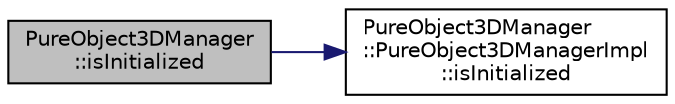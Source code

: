 digraph "PureObject3DManager::isInitialized"
{
 // LATEX_PDF_SIZE
  edge [fontname="Helvetica",fontsize="10",labelfontname="Helvetica",labelfontsize="10"];
  node [fontname="Helvetica",fontsize="10",shape=record];
  rankdir="LR";
  Node1 [label="PureObject3DManager\l::isInitialized",height=0.2,width=0.4,color="black", fillcolor="grey75", style="filled", fontcolor="black",tooltip="Tells whether the manager is correctly initialized or not."];
  Node1 -> Node2 [color="midnightblue",fontsize="10",style="solid",fontname="Helvetica"];
  Node2 [label="PureObject3DManager\l::PureObject3DManagerImpl\l::isInitialized",height=0.2,width=0.4,color="black", fillcolor="white", style="filled",URL="$class_pure_object3_d_manager_1_1_pure_object3_d_manager_impl.html#a4740f60d9892ee3709c6df6b854f7a18",tooltip=" "];
}
